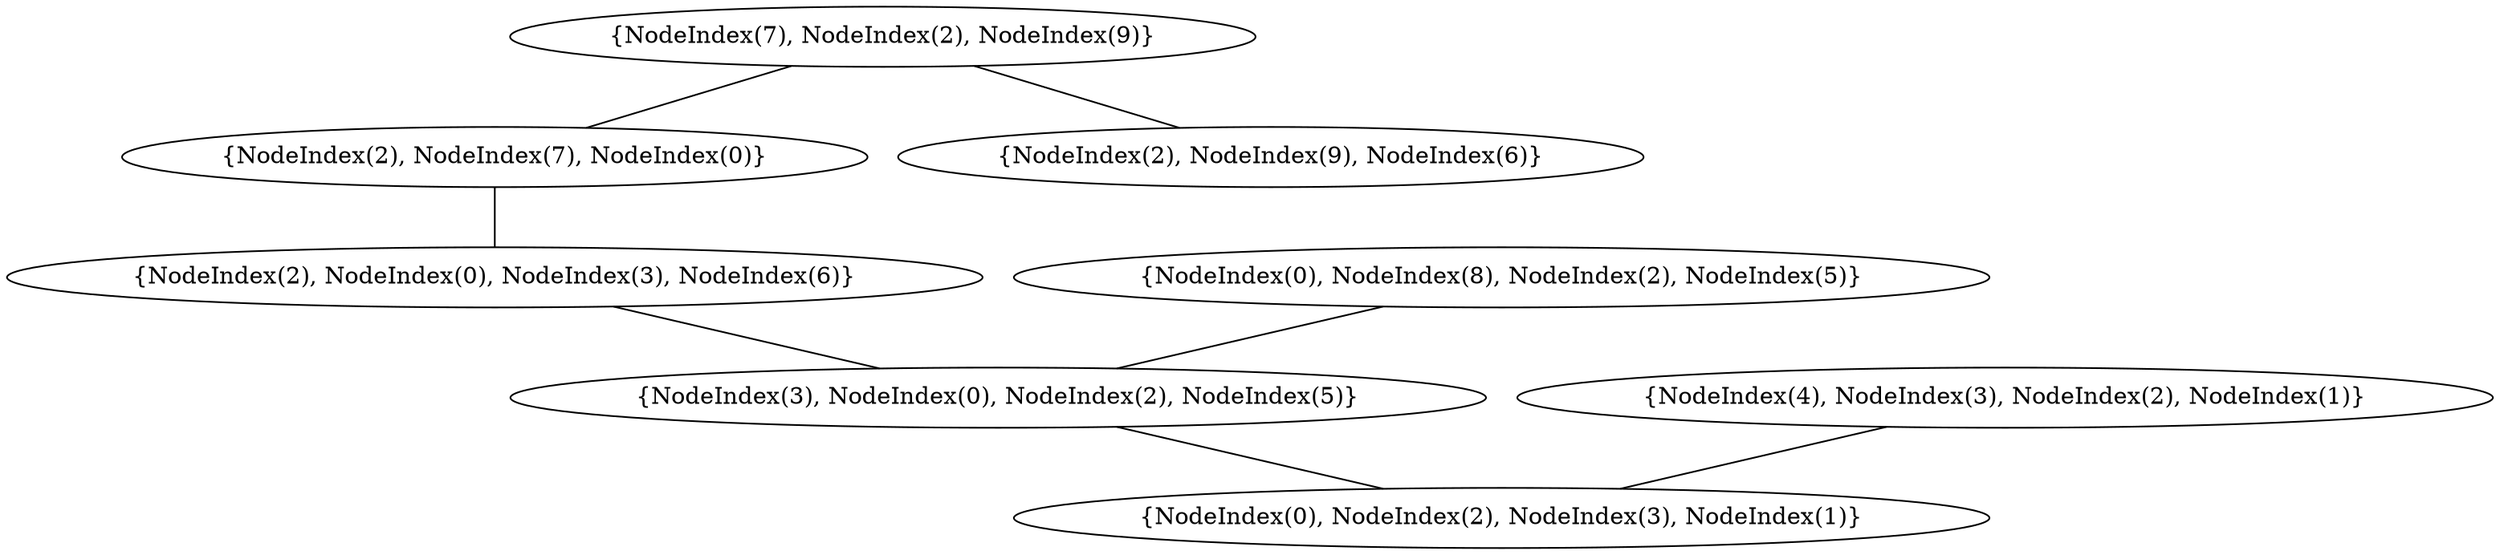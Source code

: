 graph {
    0 [ label = "{NodeIndex(0), NodeIndex(2), NodeIndex(3), NodeIndex(1)}" ]
    1 [ label = "{NodeIndex(3), NodeIndex(0), NodeIndex(2), NodeIndex(5)}" ]
    2 [ label = "{NodeIndex(2), NodeIndex(0), NodeIndex(3), NodeIndex(6)}" ]
    3 [ label = "{NodeIndex(2), NodeIndex(7), NodeIndex(0)}" ]
    4 [ label = "{NodeIndex(0), NodeIndex(8), NodeIndex(2), NodeIndex(5)}" ]
    5 [ label = "{NodeIndex(4), NodeIndex(3), NodeIndex(2), NodeIndex(1)}" ]
    6 [ label = "{NodeIndex(2), NodeIndex(9), NodeIndex(6)}" ]
    7 [ label = "{NodeIndex(7), NodeIndex(2), NodeIndex(9)}" ]
    1 -- 0 [ ]
    2 -- 1 [ ]
    7 -- 6 [ ]
    7 -- 3 [ ]
    5 -- 0 [ ]
    4 -- 1 [ ]
    3 -- 2 [ ]
}
